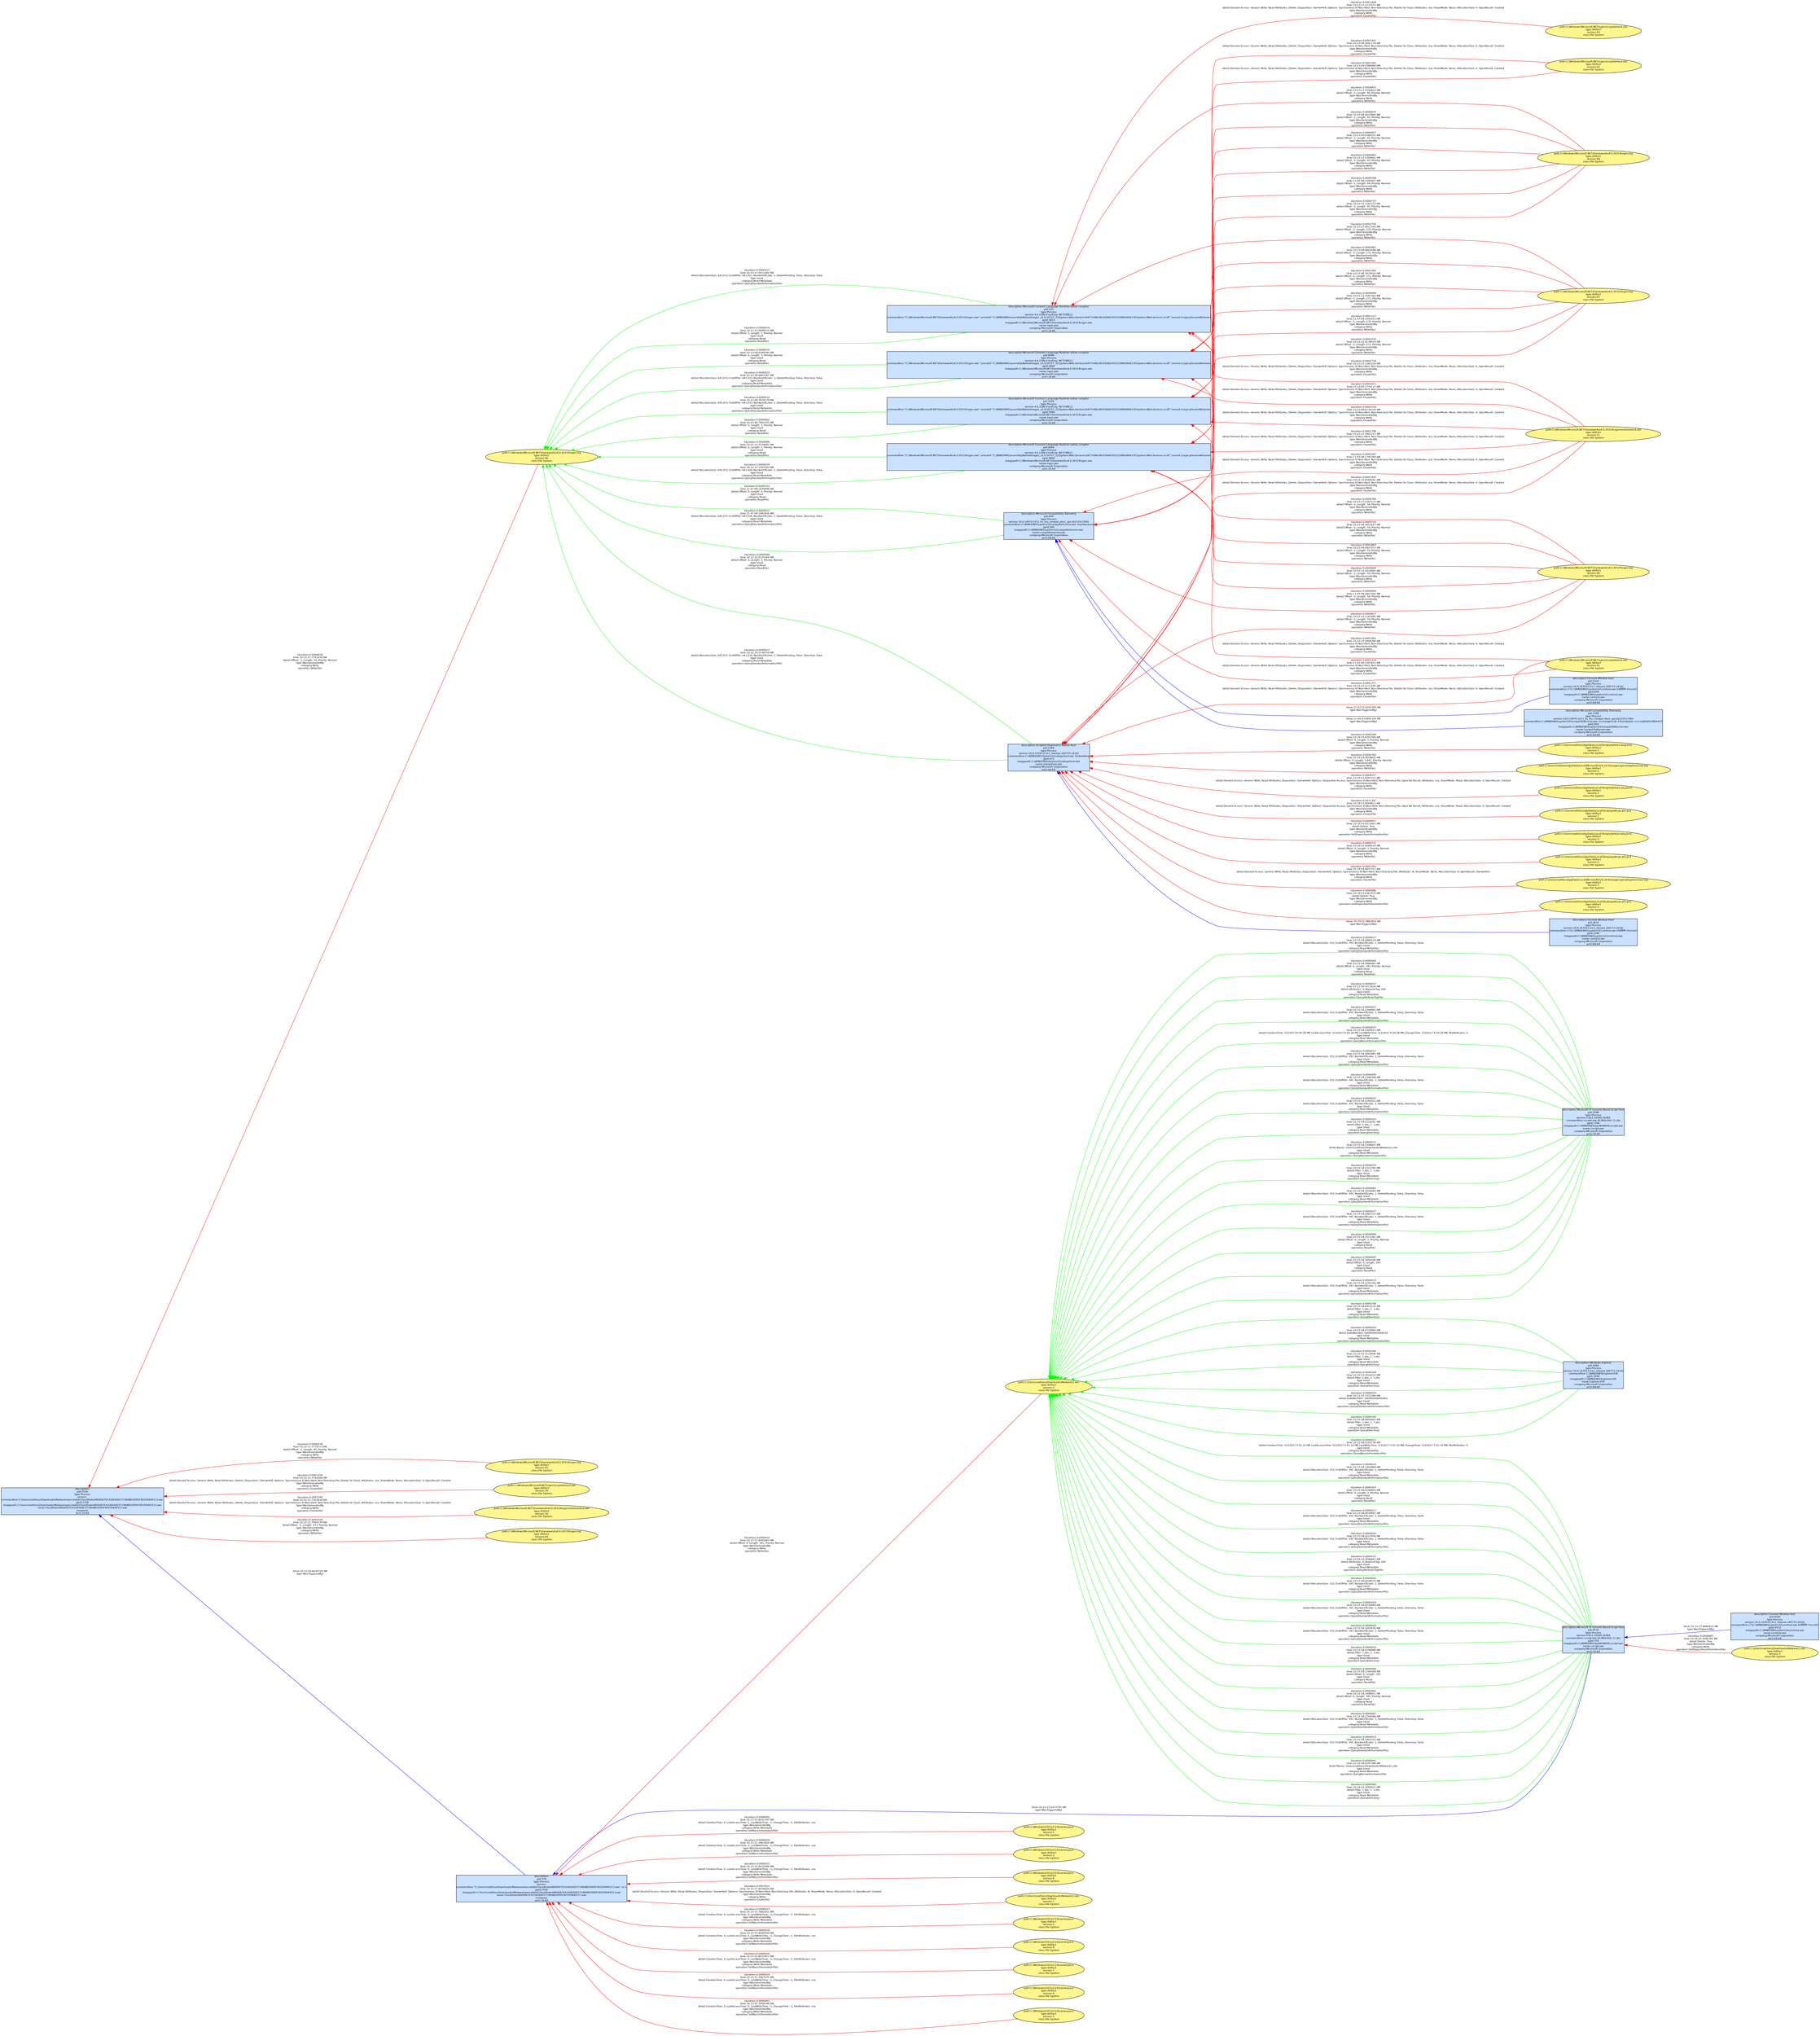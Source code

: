 digraph spade2dot {
graph [rankdir = "RL"];
node [fontname="Helvetica" fontsize="8" style="filled" margin="0.0,0.0"];
edge [fontname="Helvetica" fontsize="8"];
"1" [label="path:C:\\Windows\\CSC\\v2.0.6\\namespace\ntype:Artifact\nversion:5\nclass:File System" shape="ellipse" fillcolor="khaki1"];
"2" [label="path:C:\\Users\\mathieu\\Downloads\\Malware\\1.vbs\ntype:Artifact\nversion:1\nclass:File System" shape="ellipse" fillcolor="khaki1"];
"3" [label="description:Microsoft Common Language Runtime native compiler\npid:524\ntype:Process\nversion:4.6.1586.0 built by: NETFXREL2\ncommandline:''C:\\Windows\\Microsoft.NET\\Framework\\v4.0.30319\\ngen.exe'' uninstall ''C:\\WINDOWS\\assembly\\NativeImages_v2.0.50727_32\\System.Web.Services\\0477e98c08c4566b592252980d94d335\\System.Web.Services.ni.dll'' /noroot /LegacyServiceBehavior\nppid:1872\nimagepath:C:\\Windows\\Microsoft.NET\\Framework\\v4.0.30319\\ngen.exe\nname:ngen.exe\ncompany:Microsoft Corporation\narch:32-bit" shape="box" fillcolor="lightsteelblue1"];
"4" [label="path:C:\\Users\\mathieu\\AppData\\Local\\Microsoft\\CLR_v4.0\\UsageLogs\\sdiagnhost.exe.log\ntype:Artifact\nversion:1\nclass:File System" shape="ellipse" fillcolor="khaki1"];
"5" [label="path:C:\\Windows\\CSC\\v2.0.6\\namespace\ntype:Artifact\nversion:3\nclass:File System" shape="ellipse" fillcolor="khaki1"];
"6" [label="path:C:\\Windows\\Microsoft.NET\\ngennicupdatelock.dat\ntype:Artifact\nversion:42\nclass:File System" shape="ellipse" fillcolor="khaki1"];
"7" [label="path:C:\\Windows\\Microsoft.NET\\ngennicupdatelock.dat\ntype:Artifact\nversion:41\nclass:File System" shape="ellipse" fillcolor="khaki1"];
"8" [label="description:Scripted Diagnostics Native Host\npid:2284\ntype:Process\nversion:10.0.14393.0 (rs1_release.160715-1616)\ncommandline:C:\\WINDOWS\\System32\\sdiagnhost.exe -Embedding\nppid:672\nimagepath:C:\\WINDOWS\\System32\\sdiagnhost.exe\nname:sdiagnhost.exe\ncompany:Microsoft Corporation\narch:64-bit" shape="box" fillcolor="lightsteelblue1"];
"9" [label="path:C:\\Windows\\Microsoft.NET\\Framework\\v4.0.30319\\ngen.log\ntype:Artifact\nversion:65\nclass:File System" shape="ellipse" fillcolor="khaki1"];
"10" [label="path:C:\\Users\\mathieu\\AppData\\Local\\Temp\\elpfxbzz.xzq.psm1\ntype:Artifact\nversion:2\nclass:File System" shape="ellipse" fillcolor="khaki1"];
"11" [label="path:C:\\Users\\mathieu\\AppData\\Local\\Microsoft\\CLR_v4.0\\UsageLogs\\sdiagnhost.exe.log\ntype:Artifact\nversion:2\nclass:File System" shape="ellipse" fillcolor="khaki1"];
"12" [label="description:\npid:376\ntype:Process\nversion:\ncommandline:''C:\\Users\\mathieu\\Downloads\\Malware\\executable\\CloudDuke4800D67EA326E6D037198ABD3D95F4ED59449313.exe'' -m 1\nppid:2556\nimagepath:C:\\Users\\mathieu\\Downloads\\Malware\\executable\\CloudDuke4800D67EA326E6D037198ABD3D95F4ED59449313.exe\nname:CloudDuke4800D67EA326E6D037198ABD3D95F4ED59449313.exe\ncompany:\narch:32-bit" shape="box" fillcolor="lightsteelblue1"];
"13" [label="path:C:\\Windows\\CSC\\v2.0.6\\namespace\ntype:Artifact\nversion:8\nclass:File System" shape="ellipse" fillcolor="khaki1"];
"14" [label="path:C:\\Windows\\CSC\\v2.0.6\\namespace\ntype:Artifact\nversion:7\nclass:File System" shape="ellipse" fillcolor="khaki1"];
"15" [label="description:Microsoft Compatibility Telemetry\npid:1780\ntype:Process\nversion:10.0.14979.1011 (rs_fun_compat_dev1_apr.161229-1546)\ncommandline:C:\\WINDOWS\\system32\\CompatTelRunner.exe -m:invagent.dll -f:RunUpdate -cv:cniy60dA10i8rA+f.5\nppid:604\nimagepath:C:\\WINDOWS\\system32\\CompatTelRunner.exe\nname:CompatTelRunner.exe\ncompany:Microsoft Corporation\narch:64-bit" shape="box" fillcolor="lightsteelblue1"];
"16" [label="path:C:\\Windows\\CSC\\v2.0.6\\namespace\ntype:Artifact\nversion:4\nclass:File System" shape="ellipse" fillcolor="khaki1"];
"17" [label="path:C:\\Windows\\CSC\\v2.0.6\\namespace\ntype:Artifact\nversion:1\nclass:File System" shape="ellipse" fillcolor="khaki1"];
"18" [label="description:Microsoft Common Language Runtime native compiler\npid:3104\ntype:Process\nversion:4.6.1586.0 built by: NETFXREL2\ncommandline:''C:\\Windows\\Microsoft.NET\\Framework\\v4.0.30319\\ngen.exe'' uninstall ''C:\\WINDOWS\\assembly\\NativeImages_v2.0.50727_32\\System.Web.Services\\0477e98c08c4566b592252980d94d335\\System.Web.Services.ni.dll'' /noroot /LegacyServiceBehavior\nppid:5984\nimagepath:C:\\Windows\\Microsoft.NET\\Framework\\v4.0.30319\\ngen.exe\nname:ngen.exe\ncompany:Microsoft Corporation\narch:32-bit" shape="box" fillcolor="lightsteelblue1"];
"19" [label="path:C:\\Users\\mathieu\\AppData\\Local\\Temp\\elpfxbzz.xzq.psm1\ntype:Artifact\nversion:1\nclass:File System" shape="ellipse" fillcolor="khaki1"];
"20" [label="path:C:\\Windows\\Microsoft.NET\\Framework\\v4.0.30319\\ngen.log\ntype:Artifact\nversion:67\nclass:File System" shape="ellipse" fillcolor="khaki1"];
"21" [label="description:Microsoft ® Console Based Script Host\npid:3588\ntype:Process\nversion:5.812.10240.16384\ncommandline:cscript.exe /B /NOLOGO .\\1.vbs\nppid:1788\nimagepath:C:\\WINDOWS\\SysWOW64\\cscript.exe\nname:cscript.exe\ncompany:Microsoft Corporation\narch:32-bit" shape="box" fillcolor="lightsteelblue1"];
"22" [label="path:C:\\Users\\mathieu\\AppData\\Local\\Temp\\epxklcye.y01.ps1\ntype:Artifact\nversion:1\nclass:File System" shape="ellipse" fillcolor="khaki1"];
"23" [label="path:C:\\Users\\mathieu\\AppData\\Local\\Temp\\elpfxbzz.xzq.psm1\ntype:Artifact\nversion:3\nclass:File System" shape="ellipse" fillcolor="khaki1"];
"24" [label="path:C:\\Windows\\Microsoft.NET\\ngennicupdatelock.dat\ntype:Artifact\nversion:39\nclass:File System" shape="ellipse" fillcolor="khaki1"];
"25" [label="description:Microsoft Compatibility Telemetry\npid:604\ntype:Process\nversion:10.0.14979.1011 (rs_fun_compat_dev1_apr.161229-1546)\ncommandline:C:\\WINDOWS\\system32\\compattelrunner.exe -maintenance\nppid:280\nimagepath:C:\\WINDOWS\\system32\\compattelrunner.exe\nname:compattelrunner.exe\ncompany:Microsoft Corporation\narch:64-bit" shape="box" fillcolor="lightsteelblue1"];
"26" [label="description:Console Window Host\npid:4540\ntype:Process\nversion:10.0.14393.0 (rs1_release.160715-1616)\ncommandline:\\??\\C:\\WINDOWS\\system32\\conhost.exe 0xffffffff -ForceV1\nppid:4532\nimagepath:C:\\WINDOWS\\system32\\conhost.exe\nname:conhost.exe\ncompany:Microsoft Corporation\narch:64-bit" shape="box" fillcolor="lightsteelblue1"];
"27" [label="path:C:\\Windows\\Microsoft.NET\\Framework\\v4.0.30319\\ngenrootstorelock.dat\ntype:Artifact\nversion:20\nclass:File System" shape="ellipse" fillcolor="khaki1"];
"28" [label="path:C:\\Windows\\Microsoft.NET\\Framework\\v4.0.30319\\ngenrootstorelock.dat\ntype:Artifact\nversion:21\nclass:File System" shape="ellipse" fillcolor="khaki1"];
"29" [label="description:Microsoft ® Console Based Script Host\npid:4532\ntype:Process\nversion:5.812.10240.16384\ncommandline:cscript.exe /B /NOLOGO .\\1.vbs\nppid:376\nimagepath:C:\\WINDOWS\\SysWOW64\\cscript.exe\nname:cscript.exe\ncompany:Microsoft Corporation\narch:32-bit" shape="box" fillcolor="lightsteelblue1"];
"30" [label="path:C:\\Windows\\Microsoft.NET\\Framework\\v4.0.30319\\ngen.log\ntype:Artifact\nversion:69\nclass:File System" shape="ellipse" fillcolor="khaki1"];
"31" [label="description:\npid:2556\ntype:Process\nversion:\ncommandline:C:\\Users\\mathieu\\Downloads\\Malware\\executable\\CloudDuke4800D67EA326E6D037198ABD3D95F4ED59449313.exe \nppid:3708\nimagepath:C:\\Users\\mathieu\\Downloads\\Malware\\executable\\CloudDuke4800D67EA326E6D037198ABD3D95F4ED59449313.exe\nname:CloudDuke4800D67EA326E6D037198ABD3D95F4ED59449313.exe\ncompany:\narch:32-bit" shape="box" fillcolor="lightsteelblue1"];
"32" [label="path:C:\\Windows\\CSC\\v2.0.6\\namespace\ntype:Artifact\nversion:2\nclass:File System" shape="ellipse" fillcolor="khaki1"];
"33" [label="path:C:\\Users\\mathieu\\Downloads\\Malware\\1.vbs\ntype:Artifact\nversion:2\nclass:File System" shape="ellipse" fillcolor="khaki1"];
"34" [label="path:C:\\Windows\\Microsoft.NET\\Framework\\v4.0.30319\\ngen.log\ntype:Artifact\nversion:68\nclass:File System" shape="ellipse" fillcolor="khaki1"];
"35" [label="path:C:\\Users\\mathieu\\AppData\\Local\\Temp\\epxklcye.y01.ps1\ntype:Artifact\nversion:2\nclass:File System" shape="ellipse" fillcolor="khaki1"];
"36" [label="path:C:\\Users\\mathieu\\AppData\\Local\\Temp\\epxklcye.y01.ps1\ntype:Artifact\nversion:3\nclass:File System" shape="ellipse" fillcolor="khaki1"];
"37" [label="description:Windows Explorer\npid:3064\ntype:Process\nversion:10.0.14393.0 (rs1_release.160715-1616)\ncommandline:C:\\WINDOWS\\Explorer.EXE\nppid:3040\nimagepath:C:\\WINDOWS\\Explorer.EXE\nname:Explorer.EXE\ncompany:Microsoft Corporation\narch:64-bit" shape="box" fillcolor="lightsteelblue1"];
"38" [label="path:C:\\Windows\\Microsoft.NET\\Framework\\v4.0.30319\\ngen.log\ntype:Artifact\nversion:64\nclass:File System" shape="ellipse" fillcolor="khaki1"];
"39" [label="description:Microsoft Common Language Runtime native compiler\npid:4996\ntype:Process\nversion:4.6.1586.0 built by: NETFXREL2\ncommandline:''C:\\Windows\\Microsoft.NET\\Framework\\v4.0.30319\\ngen.exe'' uninstall ''C:\\WINDOWS\\assembly\\NativeImages_v2.0.50727_32\\System.Web.Services\\0477e98c08c4566b592252980d94d335\\System.Web.Services.ni.dll'' /noroot /LegacyServiceBehavior\nppid:4060\nimagepath:C:\\Windows\\Microsoft.NET\\Framework\\v4.0.30319\\ngen.exe\nname:ngen.exe\ncompany:Microsoft Corporation\narch:32-bit" shape="box" fillcolor="lightsteelblue1"];
"40" [label="description:Microsoft Common Language Runtime native compiler\npid:4084\ntype:Process\nversion:4.6.1586.0 built by: NETFXREL2\ncommandline:''C:\\Windows\\Microsoft.NET\\Framework\\v4.0.30319\\ngen.exe'' uninstall ''C:\\WINDOWS\\assembly\\NativeImages_v2.0.50727_32\\System.Web.Services\\0477e98c08c4566b592252980d94d335\\System.Web.Services.ni.dll'' /noroot /LegacyServiceBehavior\nppid:4660\nimagepath:C:\\Windows\\Microsoft.NET\\Framework\\v4.0.30319\\ngen.exe\nname:ngen.exe\ncompany:Microsoft Corporation\narch:32-bit" shape="box" fillcolor="lightsteelblue1"];
"41" [label="path:C:\\Users\\mathieu\\Downloads\\Malware\\1.vbs\ntype:Artifact\nversion:3\nclass:File System" shape="ellipse" fillcolor="khaki1"];
"42" [label="path:C:\\Windows\\CSC\\v2.0.6\\namespace\ntype:Artifact\nversion:6\nclass:File System" shape="ellipse" fillcolor="khaki1"];
"43" [label="description:Console Window Host\npid:3632\ntype:Process\nversion:10.0.14393.0 (rs1_release.160715-1616)\ncommandline:\\??\\C:\\WINDOWS\\system32\\conhost.exe 0xffffffff -ForceV1\nppid:2284\nimagepath:C:\\WINDOWS\\system32\\conhost.exe\nname:conhost.exe\ncompany:Microsoft Corporation\narch:64-bit" shape="box" fillcolor="lightsteelblue1"];
"44" [label="path:C:\\Windows\\Microsoft.NET\\Framework\\v4.0.30319\\ngen.log\ntype:Artifact\nversion:66\nclass:File System" shape="ellipse" fillcolor="khaki1"];
"45" [label="description:Console Window Host\npid:4332\ntype:Process\nversion:10.0.14393.0 (rs1_release.160715-1616)\ncommandline:\\??\\C:\\WINDOWS\\system32\\conhost.exe 0xffffffff -ForceV1\nppid:604\nimagepath:C:\\WINDOWS\\system32\\conhost.exe\nname:conhost.exe\ncompany:Microsoft Corporation\narch:64-bit" shape="box" fillcolor="lightsteelblue1"];
"46" [label="path:C:\\Windows\\Microsoft.NET\\ngennicupdatelock.dat\ntype:Artifact\nversion:43\nclass:File System" shape="ellipse" fillcolor="khaki1"];
"37" -> "33" [label="(duration:0.0000246\ntime:10:15:53.7119500 AM\ndetail:Filter: 1.vbs, 1: 1.vbs\ntype:Used\ncategory:Read Metadata\noperation:QueryDirectory)" color="green" style="solid"];
"28" -> "18" [label="(duration:0.0002336\ntime:10:23:48.8176318 AM\ndetail:Desired Access: Generic Write, Read Attributes, Delete, Disposition: OverwriteIf, Options: Synchronous IO Non-Alert, Non-Directory File, Delete On Close, Attributes: n/a, ShareMode: None, AllocationSize: 0, OpenResult: Created\ntype:WasGeneratedBy\ncategory:Write\noperation:CreateFile)" color="red" style="solid"];
"21" -> "33" [label="(duration:0.0000017\ntime:10:15:54.2884219 AM\ndetail:AllocationSize: 352, EndOfFile: 345, NumberOfLinks: 1, DeletePending: False, Directory: False\ntype:Used\ncategory:Read Metadata\noperation:QueryStandardInformationFile)" color="green" style="solid"];
"1" -> "12" [label="(duration:0.0000045\ntime:10:15:55.8032787 AM\ndetail:CreationTime: 0, LastAccessTime: 0, LastWriteTime: -1, ChangeTime: -1, FileAttributes: n/a\ntype:WasGeneratedBy\ncategory:Write Metadata\noperation:SetBasicInformationFile)" color="red" style="solid"];
"37" -> "33" [label="(duration:0.0000164\ntime:10:15:53.7016214 AM\ndetail:Filter: 1.vbs, 1: 1.vbs\ntype:Used\ncategory:Read Metadata\noperation:QueryDirectory)" color="green" style="solid"];
"29" -> "33" [label="(duration:0.0000042\ntime:10:15:58.0226575 AM\ndetail:AllocationSize: 352, EndOfFile: 345, NumberOfLinks: 1, DeletePending: False, Directory: False\ntype:Used\ncategory:Read Metadata\noperation:QueryStandardInformationFile)" color="green" style="solid"];
"21" -> "33" [label="(duration:0.0000066\ntime:10:15:54.2886083 AM\ndetail:Offset: 0, Length: 345, Priority: Normal\ntype:Used\ncategory:Read\noperation:ReadFile)" color="green" style="solid"];
"21" -> "33" [label="(duration:0.0000037\ntime:10:15:59.3217630 AM\ndetail:Attributes: A, ReparseTag: 0x0\ntype:Used\ncategory:Read Metadata\noperation:QueryAttributeTagFile)" color="green" style="solid"];
"4" -> "8" [label="(duration:0.0001063\ntime:10:19:54.5857317 AM\ndetail:Desired Access: Generic Write, Read Attributes, Disposition: OverwriteIf, Options: Synchronous IO Non-Alert, Non-Directory File, Attributes: N, ShareMode: None, AllocationSize: 0, OpenResult: Overwritten\ntype:WasGeneratedBy\ncategory:Write\noperation:CreateFile)" color="red" style="solid"];
"34" -> "3" [label="(duration:0.0000825\ntime:10:23:27.2320610 AM\ndetail:Offset: -1, Length: 94, Priority: Normal\ntype:WasGeneratedBy\ncategory:Write\noperation:WriteFile)" color="red" style="solid"];
"21" -> "33" [label="(duration:0.0000021\ntime:10:15:54.2344882 AM\ndetail:AllocationSize: 352, EndOfFile: 345, NumberOfLinks: 1, DeletePending: False, Directory: False\ntype:Used\ncategory:Read Metadata\noperation:QueryStandardInformationFile)" color="green" style="solid"];
"16" -> "12" [label="(duration:0.0000029\ntime:10:15:51.3967075 AM\ndetail:CreationTime: 0, LastAccessTime: 0, LastWriteTime: -1, ChangeTime: -1, FileAttributes: n/a\ntype:WasGeneratedBy\ncategory:Write Metadata\noperation:SetBasicInformationFile)" color="red" style="solid"];
"34" -> "8" [label="(duration:0.0000735\ntime:10:22:22.1162252 AM\ndetail:Offset: -1, Length: 95, Priority: Normal\ntype:WasGeneratedBy\ncategory:Write\noperation:WriteFile)" color="red" style="solid"];
"27" -> "31" [label="(duration:0.0001540\ntime:10:22:21.7303834 AM\ndetail:Desired Access: Generic Write, Read Attributes, Delete, Disposition: OverwriteIf, Options: Synchronous IO Non-Alert, Non-Directory File, Delete On Close, Attributes: n/a, ShareMode: None, AllocationSize: 0, OpenResult: Created\ntype:WasGeneratedBy\ncategory:Write\noperation:CreateFile)" color="red" style="solid"];
"8" -> "44" [label="(duration:0.0000090\ntime:10:22:22.0135364 AM\ndetail:Offset: 0, Length: 3, Priority: Normal\ntype:Used\ncategory:Read\noperation:ReadFile)" color="green" style="solid"];
"24" -> "31" [label="(duration:0.0001256\ntime:10:22:21.7783264 AM\ndetail:Desired Access: Generic Write, Read Attributes, Delete, Disposition: OverwriteIf, Options: Synchronous IO Non-Alert, Non-Directory File, Delete On Close, Attributes: n/a, ShareMode: None, AllocationSize: 0, OpenResult: Created\ntype:WasGeneratedBy\ncategory:Write\noperation:CreateFile)" color="red" style="solid"];
"29" -> "33" [label="(duration:0.0000029\ntime:10:15:58.0030469 AM\ndetail:AllocationSize: 352, EndOfFile: 345, NumberOfLinks: 1, DeletePending: False, Directory: False\ntype:Used\ncategory:Read Metadata\noperation:QueryStandardInformationFile)" color="green" style="solid"];
"6" -> "39" [label="(duration:0.0001441\ntime:10:23:09.2641178 AM\ndetail:Desired Access: Generic Write, Read Attributes, Delete, Disposition: OverwriteIf, Options: Synchronous IO Non-Alert, Non-Directory File, Delete On Close, Attributes: n/a, ShareMode: None, AllocationSize: 0, OpenResult: Created\ntype:WasGeneratedBy\ncategory:Write\noperation:CreateFile)" color="red" style="solid"];
"13" -> "12" [label="(duration:0.0000028\ntime:10:15:55.8040444 AM\ndetail:CreationTime: 0, LastAccessTime: 0, LastWriteTime: -1, ChangeTime: -1, FileAttributes: n/a\ntype:WasGeneratedBy\ncategory:Write Metadata\noperation:SetBasicInformationFile)" color="red" style="solid"];
"30" -> "8" [label="(duration:0.0000657\ntime:10:22:22.1181482 AM\ndetail:Offset: -1, Length: 59, Priority: Normal\ntype:WasGeneratedBy\ncategory:Write\noperation:WriteFile)" color="red" style="solid"];
"26" -> "29" [label="(time:10:15:57.8484915 AM\ntype:WasTriggeredBy)" color="blue" style="solid"];
"19" -> "8" [label="(duration:0.0004257\ntime:10:19:53.4287151 AM\ndetail:Desired Access: Generic Write, Read Attributes, Disposition: OverwriteIf, Options: Sequential Access, Synchronous IO Non-Alert, Non-Directory File, Open No Recall, Attributes: n/a, ShareMode: Read, AllocationSize: 0, OpenResult: Created\ntype:WasGeneratedBy\ncategory:Write\noperation:CreateFile)" color="red" style="solid"];
"9" -> "31" [label="(duration:0.0000238\ntime:10:22:21.7779713 AM\ndetail:Offset: -1, Length: 95, Priority: Normal\ntype:WasGeneratedBy\ncategory:Write\noperation:WriteFile)" color="red" style="solid"];
"30" -> "39" [label="(duration:0.0000726\ntime:10:23:09.2651623 AM\ndetail:Offset: -1, Length: 59, Priority: Normal\ntype:WasGeneratedBy\ncategory:Write\noperation:WriteFile)" color="red" style="solid"];
"44" -> "31" [label="(duration:0.0000628\ntime:10:22:21.7791639 AM\ndetail:Offset: -1, Length: 59, Priority: Normal\ntype:WasGeneratedBy\ncategory:Write\noperation:WriteFile)" color="red" style="solid"];
"40" -> "44" [label="(duration:0.0000029\ntime:10:22:12.3587443 AM\ndetail:AllocationSize: 643,072, EndOfFile: 641,024, NumberOfLinks: 1, DeletePending: False, Directory: False\ntype:Used\ncategory:Read Metadata\noperation:QueryStandardInformationFile)" color="green" style="solid"];
"36" -> "8" [label="(duration:0.0000086\ntime:10:19:53.4367479 AM\ndetail:Delete: True\ntype:WasGeneratedBy\ncategory:Write\noperation:SetDispositionInformationFile)" color="red" style="solid"];
"10" -> "8" [label="(duration:0.0000546\ntime:10:19:53.4291766 AM\ndetail:Offset: 0, Length: 1, Priority: Normal\ntype:WasGeneratedBy\ncategory:Write\noperation:WriteFile)" color="red" style="solid"];
"29" -> "33" [label="(duration:0.0000020\ntime:10:15:58.1493630 AM\ndetail:AllocationSize: 352, EndOfFile: 345, NumberOfLinks: 1, DeletePending: False, Directory: False\ntype:Used\ncategory:Read Metadata\noperation:QueryStandardInformationFile)" color="green" style="solid"];
"7" -> "25" [label="(duration:0.0001310\ntime:11:47:09.2397812 AM\ndetail:Desired Access: Generic Write, Read Attributes, Delete, Disposition: OverwriteIf, Options: Synchronous IO Non-Alert, Non-Directory File, Delete On Close, Attributes: n/a, ShareMode: None, AllocationSize: 0, OpenResult: Created\ntype:WasGeneratedBy\ncategory:Write\noperation:CreateFile)" color="red" style="solid"];
"28" -> "3" [label="(duration:0.0002738\ntime:10:23:27.1381210 AM\ndetail:Desired Access: Generic Write, Read Attributes, Delete, Disposition: OverwriteIf, Options: Synchronous IO Non-Alert, Non-Directory File, Delete On Close, Attributes: n/a, ShareMode: None, AllocationSize: 0, OpenResult: Created\ntype:WasGeneratedBy\ncategory:Write\noperation:CreateFile)" color="red" style="solid"];
"20" -> "3" [label="(duration:0.0002750\ntime:10:23:27.0411192 AM\ndetail:Offset: -1, Length: 270, Priority: Normal\ntype:WasGeneratedBy\ncategory:Write\noperation:WriteFile)" color="red" style="solid"];
"3" -> "44" [label="(duration:0.0000037\ntime:10:23:27.0411060 AM\ndetail:AllocationSize: 643,072, EndOfFile: 641,021, NumberOfLinks: 1, DeletePending: False, Directory: False\ntype:Used\ncategory:Read Metadata\noperation:QueryStandardInformationFile)" color="green" style="solid"];
"20" -> "39" [label="(duration:0.0000961\ntime:10:23:09.0601694 AM\ndetail:Offset: -1, Length: 271, Priority: Normal\ntype:WasGeneratedBy\ncategory:Write\noperation:WriteFile)" color="red" style="solid"];
"30" -> "3" [label="(duration:0.0000784\ntime:10:23:27.2347177 AM\ndetail:Offset: -1, Length: 58, Priority: Normal\ntype:WasGeneratedBy\ncategory:Write\noperation:WriteFile)" color="red" style="solid"];
"20" -> "8" [label="(duration:0.0001055\ntime:10:22:22.0138919 AM\ndetail:Offset: -1, Length: 271, Priority: Normal\ntype:WasGeneratedBy\ncategory:Write\noperation:WriteFile)" color="red" style="solid"];
"29" -> "33" [label="(duration:0.0000070\ntime:10:15:58.0196088 AM\ndetail:Filter: 1.vbs, 1: 1.vbs\ntype:Used\ncategory:Read Metadata\noperation:QueryDirectory)" color="green" style="solid"];
"37" -> "33" [label="(duration:0.0000029\ntime:10:15:53.7352346 AM\ndetail:IndexNumber: 0xb00000000e902\ntype:Used\ncategory:Read Metadata\noperation:QueryFileInternalInformationFile)" color="green" style="solid"];
"38" -> "31" [label="(duration:0.0001026\ntime:10:22:21.7085279 AM\ndetail:Offset: -1, Length: 253, Priority: Normal\ntype:WasGeneratedBy\ncategory:Write\noperation:WriteFile)" color="red" style="solid"];
"30" -> "18" [label="(duration:0.0003883\ntime:10:23:49.0407557 AM\ndetail:Offset: -1, Length: 59, Priority: Normal\ntype:WasGeneratedBy\ncategory:Write\noperation:WriteFile)" color="red" style="solid"];
"29" -> "33" [label="(duration:0.0000090\ntime:10:15:58.1764308 AM\ndetail:Offset: 0, Length: 345\ntype:Used\ncategory:Read\noperation:ReadFile)" color="green" style="solid"];
"21" -> "33" [label="(duration:0.0000025\ntime:10:15:54.2309411 AM\ndetail:CreationTime: 5/3/2017 4:20:28 PM, LastAccessTime: 5/3/2017 4:20:28 PM, LastWriteTime: 5/3/2017 4:20:28 PM, ChangeTime: 5/3/2017 4:20:28 PM, FileAttributes: A\ntype:Used\ncategory:Read Metadata\noperation:QueryBasicInformationFile)" color="green" style="solid"];
"43" -> "8" [label="(time:10:19:52.3865855 AM\ntype:WasTriggeredBy)" color="blue" style="solid"];
"46" -> "3" [label="(duration:0.0001408\ntime:10:23:27.2333555 AM\ndetail:Desired Access: Generic Write, Read Attributes, Delete, Disposition: OverwriteIf, Options: Synchronous IO Non-Alert, Non-Directory File, Delete On Close, Attributes: n/a, ShareMode: None, AllocationSize: 0, OpenResult: Created\ntype:WasGeneratedBy\ncategory:Write\noperation:CreateFile)" color="red" style="solid"];
"29" -> "33" [label="(duration:0.0000091\ntime:10:15:58.1498051 AM\ndetail:Offset: 0, Length: 345, Priority: Normal\ntype:Used\ncategory:Read\noperation:ReadFile)" color="green" style="solid"];
"6" -> "18" [label="(duration:0.0001281\ntime:10:23:49.0386968 AM\ndetail:Desired Access: Generic Write, Read Attributes, Delete, Disposition: OverwriteIf, Options: Synchronous IO Non-Alert, Non-Directory File, Delete On Close, Attributes: n/a, ShareMode: None, AllocationSize: 0, OpenResult: Created\ntype:WasGeneratedBy\ncategory:Write\noperation:CreateFile)" color="red" style="solid"];
"23" -> "8" [label="(duration:0.0000057\ntime:10:19:53.4371601 AM\ndetail:Delete: True\ntype:WasGeneratedBy\ncategory:Write\noperation:SetDispositionInformationFile)" color="red" style="solid"];
"8" -> "44" [label="(duration:0.0000037\ntime:10:22:22.0138759 AM\ndetail:AllocationSize: 643,072, EndOfFile: 641,034, NumberOfLinks: 1, DeletePending: False, Directory: False\ntype:Used\ncategory:Read Metadata\noperation:QueryStandardInformationFile)" color="green" style="solid"];
"29" -> "33" [label="(duration:0.0000087\ntime:10:15:58.1764086 AM\ndetail:AllocationSize: 352, EndOfFile: 345, NumberOfLinks: 1, DeletePending: False, Directory: False\ntype:Used\ncategory:Read Metadata\noperation:QueryStandardInformationFile)" color="green" style="solid"];
"34" -> "39" [label="(duration:0.0000870\ntime:10:23:09.2635960 AM\ndetail:Offset: -1, Length: 95, Priority: Normal\ntype:WasGeneratedBy\ncategory:Write\noperation:WriteFile)" color="red" style="solid"];
"30" -> "40" [label="(duration:0.0000800\ntime:10:22:12.5414945 AM\ndetail:Offset: -1, Length: 59, Priority: Normal\ntype:WasGeneratedBy\ncategory:Write\noperation:WriteFile)" color="red" style="solid"];
"29" -> "33" [label="(duration:0.0000033\ntime:10:15:58.1493375 AM\ndetail:AllocationSize: 352, EndOfFile: 345, NumberOfLinks: 1, DeletePending: False, Directory: False\ntype:Used\ncategory:Read Metadata\noperation:QueryStandardInformationFile)" color="green" style="solid"];
"12" -> "31" [label="(time:10:15:50.6630728 AM\ntype:WasTriggeredBy)" color="blue" style="solid"];
"28" -> "40" [label="(duration:0.0001798\ntime:10:22:12.3901217 AM\ndetail:Desired Access: Generic Write, Read Attributes, Delete, Disposition: OverwriteIf, Options: Synchronous IO Non-Alert, Non-Directory File, Delete On Close, Attributes: n/a, ShareMode: None, AllocationSize: 0, OpenResult: Created\ntype:WasGeneratedBy\ncategory:Write\noperation:CreateFile)" color="red" style="solid"];
"21" -> "33" [label="(duration:0.0000017\ntime:10:15:54.2883985 AM\ndetail:AllocationSize: 352, EndOfFile: 345, NumberOfLinks: 1, DeletePending: False, Directory: False\ntype:Used\ncategory:Read Metadata\noperation:QueryStandardInformationFile)" color="green" style="solid"];
"21" -> "33" [label="(duration:0.0000049\ntime:10:15:54.2344398 AM\ndetail:AllocationSize: 352, EndOfFile: 345, NumberOfLinks: 1, DeletePending: False, Directory: False\ntype:Used\ncategory:Read Metadata\noperation:QueryStandardInformationFile)" color="green" style="solid"];
"3" -> "44" [label="(duration:0.0000074\ntime:10:23:27.0408572 AM\ndetail:Offset: 0, Length: 3, Priority: Normal\ntype:Used\ncategory:Read\noperation:ReadFile)" color="green" style="solid"];
"7" -> "8" [label="(duration:0.0001371\ntime:10:22:22.1171185 AM\ndetail:Desired Access: Generic Write, Read Attributes, Delete, Disposition: OverwriteIf, Options: Synchronous IO Non-Alert, Non-Directory File, Delete On Close, Attributes: n/a, ShareMode: None, AllocationSize: 0, OpenResult: Created\ntype:WasGeneratedBy\ncategory:Write\noperation:CreateFile)" color="red" style="solid"];
"20" -> "40" [label="(duration:0.0000694\ntime:10:22:12.3587562 AM\ndetail:Offset: -1, Length: 271, Priority: Normal\ntype:WasGeneratedBy\ncategory:Write\noperation:WriteFile)" color="red" style="solid"];
"28" -> "25" [label="(duration:0.0002287\ntime:11:47:09.1795349 AM\ndetail:Desired Access: Generic Write, Read Attributes, Delete, Disposition: OverwriteIf, Options: Synchronous IO Non-Alert, Non-Directory File, Delete On Close, Attributes: n/a, ShareMode: None, AllocationSize: 0, OpenResult: Created\ntype:WasGeneratedBy\ncategory:Write\noperation:CreateFile)" color="red" style="solid"];
"35" -> "8" [label="(duration:0.0000731\ntime:10:19:53.4284519 AM\ndetail:Offset: 0, Length: 1, Priority: Normal\ntype:WasGeneratedBy\ncategory:Write\noperation:WriteFile)" color="red" style="solid"];
"41" -> "29" [label="(duration:0.0000087\ntime:10:16:03.2096782 AM\ndetail:Delete: True\ntype:WasGeneratedBy\ncategory:Write\noperation:SetDispositionInformationFile)" color="red" style="solid"];
"28" -> "8" [label="(duration:0.0001495\ntime:10:22:22.0589241 AM\ndetail:Desired Access: Generic Write, Read Attributes, Delete, Disposition: OverwriteIf, Options: Synchronous IO Non-Alert, Non-Directory File, Delete On Close, Attributes: n/a, ShareMode: None, AllocationSize: 0, OpenResult: Created\ntype:WasGeneratedBy\ncategory:Write\noperation:CreateFile)" color="red" style="solid"];
"21" -> "33" [label="(duration:0.0000025\ntime:10:15:54.2195812 AM\ndetail:AllocationSize: 352, EndOfFile: 345, NumberOfLinks: 1, DeletePending: False, Directory: False\ntype:Used\ncategory:Read Metadata\noperation:QueryStandardInformationFile)" color="green" style="solid"];
"21" -> "33" [label="(duration:0.0000103\ntime:10:15:59.3216291 AM\ndetail:Filter: 1.vbs, 1: 1.vbs\ntype:Used\ncategory:Read Metadata\noperation:QueryDirectory)" color="green" style="solid"];
"21" -> "33" [label="(duration:0.0000037\ntime:10:15:54.2308007 AM\ndetail:Name: \\Users\\mathieu\\Downloads\\Malware\\1.vbs\ntype:Used\ncategory:Read Metadata\noperation:QueryNameInformationFile)" color="green" style="solid"];
"29" -> "12" [label="(time:10:15:57.8323755 AM\ntype:WasTriggeredBy)" color="blue" style="solid"];
"45" -> "25" [label="(time:11:43:51.6193391 AM\ntype:WasTriggeredBy)" color="blue" style="solid"];
"40" -> "44" [label="(duration:0.0000086\ntime:10:22:12.3578091 AM\ndetail:Offset: 0, Length: 3, Priority: Normal\ntype:Used\ncategory:Read\noperation:ReadFile)" color="green" style="solid"];
"39" -> "44" [label="(duration:0.0000025\ntime:10:23:09.0601587 AM\ndetail:AllocationSize: 643,072, EndOfFile: 641,033, NumberOfLinks: 1, DeletePending: False, Directory: False\ntype:Used\ncategory:Read Metadata\noperation:QueryStandardInformationFile)" color="green" style="solid"];
"32" -> "12" [label="(duration:0.0000029\ntime:10:15:51.3961820 AM\ndetail:CreationTime: 0, LastAccessTime: 0, LastWriteTime: -1, ChangeTime: -1, FileAttributes: n/a\ntype:WasGeneratedBy\ncategory:Write Metadata\noperation:SetBasicInformationFile)" color="red" style="solid"];
"21" -> "33" [label="(duration:0.0000070\ntime:10:15:54.2312765 AM\ndetail:Filter: 1.vbs, 1: 1.vbs\ntype:Used\ncategory:Read Metadata\noperation:QueryDirectory)" color="green" style="solid"];
"22" -> "8" [label="(duration:0.0011397\ntime:10:19:53.4264813 AM\ndetail:Desired Access: Generic Write, Read Attributes, Disposition: OverwriteIf, Options: Sequential Access, Synchronous IO Non-Alert, Non-Directory File, Open No Recall, Attributes: n/a, ShareMode: Read, AllocationSize: 0, OpenResult: Created\ntype:WasGeneratedBy\ncategory:Write\noperation:CreateFile)" color="red" style="solid"];
"34" -> "18" [label="(duration:0.0000957\ntime:10:23:49.0380325 AM\ndetail:Offset: -1, Length: 95, Priority: Normal\ntype:WasGeneratedBy\ncategory:Write\noperation:WriteFile)" color="red" style="solid"];
"29" -> "33" [label="(duration:0.0000041\ntime:10:15:58.0191396 AM\ndetail:Name: \\Users\\mathieu\\Downloads\\Malware\\1.vbs\ntype:Used\ncategory:Read Metadata\noperation:QueryNameInformationFile)" color="green" style="solid"];
"37" -> "33" [label="(duration:0.0000140\ntime:10:15:58.0492602 AM\ndetail:Filter: 1.vbs, 1: 1.vbs\ntype:Used\ncategory:Read Metadata\noperation:QueryDirectory)" color="green" style="solid"];
"29" -> "33" [label="(duration:0.0000099\ntime:10:16:03.2095415 AM\ndetail:Filter: 1.vbs, 1: 1.vbs\ntype:Used\ncategory:Read Metadata\noperation:QueryDirectory)" color="green" style="solid"];
"30" -> "25" [label="(duration:0.0000694\ntime:11:47:09.2407382 AM\ndetail:Offset: -1, Length: 58, Priority: Normal\ntype:WasGeneratedBy\ncategory:Write\noperation:WriteFile)" color="red" style="solid"];
"20" -> "25" [label="(duration:0.0001527\ntime:11:47:09.1442553 AM\ndetail:Offset: -1, Length: 270, Priority: Normal\ntype:WasGeneratedBy\ncategory:Write\noperation:WriteFile)" color="red" style="solid"];
"21" -> "33" [label="(duration:0.0000062\ntime:10:15:54.3050064 AM\ndetail:AllocationSize: 352, EndOfFile: 345, NumberOfLinks: 1, DeletePending: False, Directory: False\ntype:Used\ncategory:Read Metadata\noperation:QueryStandardInformationFile)" color="green" style="solid"];
"18" -> "44" [label="(duration:0.0000032\ntime:10:23:48.7874779 AM\ndetail:AllocationSize: 643,072, EndOfFile: 641,033, NumberOfLinks: 1, DeletePending: False, Directory: False\ntype:Used\ncategory:Read Metadata\noperation:QueryStandardInformationFile)" color="green" style="solid"];
"29" -> "33" [label="(duration:0.0000021\ntime:10:15:58.0192738 AM\ndetail:CreationTime: 5/3/2017 5:01:10 PM, LastAccessTime: 5/3/2017 5:01:10 PM, LastWriteTime: 5/3/2017 5:01:10 PM, ChangeTime: 5/3/2017 5:01:10 PM, FileAttributes: A\ntype:Used\ncategory:Read Metadata\noperation:QueryBasicInformationFile)" color="green" style="solid"];
"29" -> "33" [label="(duration:0.0000016\ntime:10:15:58.1493868 AM\ndetail:AllocationSize: 352, EndOfFile: 345, NumberOfLinks: 1, DeletePending: False, Directory: False\ntype:Used\ncategory:Read Metadata\noperation:QueryStandardInformationFile)" color="green" style="solid"];
"21" -> "33" [label="(duration:0.0000037\ntime:10:15:54.2883723 AM\ndetail:AllocationSize: 352, EndOfFile: 345, NumberOfLinks: 1, DeletePending: False, Directory: False\ntype:Used\ncategory:Read Metadata\noperation:QueryStandardInformationFile)" color="green" style="solid"];
"29" -> "33" [label="(duration:0.0000107\ntime:10:15:58.0196683 AM\ndetail:Offset: 0, Length: 2, Priority: Normal\ntype:Used\ncategory:Read\noperation:ReadFile)" color="green" style="solid"];
"29" -> "33" [label="(duration:0.0000017\ntime:10:15:58.0030641 AM\ndetail:AllocationSize: 352, EndOfFile: 345, NumberOfLinks: 1, DeletePending: False, Directory: False\ntype:Used\ncategory:Read Metadata\noperation:QueryStandardInformationFile)" color="green" style="solid"];
"7" -> "40" [label="(duration:0.0001461\ntime:10:22:12.5404394 AM\ndetail:Desired Access: Generic Write, Read Attributes, Delete, Disposition: OverwriteIf, Options: Synchronous IO Non-Alert, Non-Directory File, Delete On Close, Attributes: n/a, ShareMode: None, AllocationSize: 0, OpenResult: Created\ntype:WasGeneratedBy\ncategory:Write\noperation:CreateFile)" color="red" style="solid"];
"37" -> "33" [label="(duration:0.0000148\ntime:10:15:58.0452135 AM\ndetail:Filter: 1.vbs, 1: 1.vbs\ntype:Used\ncategory:Read Metadata\noperation:QueryDirectory)" color="green" style="solid"];
"17" -> "12" [label="(duration:0.0000041\ntime:10:15:51.3958199 AM\ndetail:CreationTime: 0, LastAccessTime: 0, LastWriteTime: -1, ChangeTime: -1, FileAttributes: n/a\ntype:WasGeneratedBy\ncategory:Write Metadata\noperation:SetBasicInformationFile)" color="red" style="solid"];
"14" -> "12" [label="(duration:0.0000029\ntime:10:15:55.8037857 AM\ndetail:CreationTime: 0, LastAccessTime: 0, LastWriteTime: -1, ChangeTime: -1, FileAttributes: n/a\ntype:WasGeneratedBy\ncategory:Write Metadata\noperation:SetBasicInformationFile)" color="red" style="solid"];
"21" -> "33" [label="(duration:0.0000094\ntime:10:15:54.2313361 AM\ndetail:Offset: 0, Length: 2, Priority: Normal\ntype:Used\ncategory:Read\noperation:ReadFile)" color="green" style="solid"];
"5" -> "12" [label="(duration:0.0000033\ntime:10:15:51.3965051 AM\ndetail:CreationTime: 0, LastAccessTime: 0, LastWriteTime: -1, ChangeTime: -1, FileAttributes: n/a\ntype:WasGeneratedBy\ncategory:Write Metadata\noperation:SetBasicInformationFile)" color="red" style="solid"];
"29" -> "33" [label="(duration:0.0000020\ntime:10:15:58.0227056 AM\ndetail:AllocationSize: 352, EndOfFile: 345, NumberOfLinks: 1, DeletePending: False, Directory: False\ntype:Used\ncategory:Read Metadata\noperation:QueryStandardInformationFile)" color="green" style="solid"];
"18" -> "44" [label="(duration:0.0000082\ntime:10:23:48.7862355 AM\ndetail:Offset: 0, Length: 3, Priority: Normal\ntype:Used\ncategory:Read\noperation:ReadFile)" color="green" style="solid"];
"29" -> "33" [label="(duration:0.0000033\ntime:10:16:03.2096667 AM\ndetail:Attributes: A, ReparseTag: 0x0\ntype:Used\ncategory:Read Metadata\noperation:QueryAttributeTagFile)" color="green" style="solid"];
"21" -> "33" [label="(duration:0.0000045\ntime:10:15:54.3050196 AM\ndetail:Offset: 0, Length: 345\ntype:Used\ncategory:Read\noperation:ReadFile)" color="green" style="solid"];
"25" -> "44" [label="(duration:0.0000033\ntime:11:47:09.1442426 AM\ndetail:AllocationSize: 643,072, EndOfFile: 641,030, NumberOfLinks: 1, DeletePending: False, Directory: False\ntype:Used\ncategory:Read Metadata\noperation:QueryStandardInformationFile)" color="green" style="solid"];
"20" -> "18" [label="(duration:0.0001392\ntime:10:23:48.7874910 AM\ndetail:Offset: -1, Length: 271, Priority: Normal\ntype:WasGeneratedBy\ncategory:Write\noperation:WriteFile)" color="red" style="solid"];
"15" -> "25" [label="(time:11:44:03.4491193 AM\ntype:WasTriggeredBy)" color="blue" style="solid"];
"11" -> "8" [label="(duration:0.0000760\ntime:10:19:54.5858602 AM\ndetail:Offset: 0, Length: 5,841, Priority: Normal\ntype:WasGeneratedBy\ncategory:Write\noperation:WriteFile)" color="red" style="solid"];
"2" -> "12" [label="(duration:0.0007423\ntime:10:15:57.8258026 AM\ndetail:Desired Access: Generic Write, Read Attributes, Disposition: OverwriteIf, Options: Synchronous IO Non-Alert, Non-Directory File, Attributes: N, ShareMode: None, AllocationSize: 0, OpenResult: Created\ntype:WasGeneratedBy\ncategory:Write\noperation:CreateFile)" color="red" style="solid"];
"21" -> "33" [label="(duration:0.0000033\ntime:10:15:54.2195340 AM\ndetail:AllocationSize: 352, EndOfFile: 345, NumberOfLinks: 1, DeletePending: False, Directory: False\ntype:Used\ncategory:Read Metadata\noperation:QueryStandardInformationFile)" color="green" style="solid"];
"42" -> "12" [label="(duration:0.0000025\ntime:10:15:55.8035008 AM\ndetail:CreationTime: 0, LastAccessTime: 0, LastWriteTime: -1, ChangeTime: -1, FileAttributes: n/a\ntype:WasGeneratedBy\ncategory:Write Metadata\noperation:SetBasicInformationFile)" color="red" style="solid"];
"33" -> "12" [label="(duration:0.0000410\ntime:10:15:57.8265683 AM\ndetail:Offset: 0, Length: 345, Priority: Normal\ntype:WasGeneratedBy\ncategory:Write\noperation:WriteFile)" color="red" style="solid"];
"25" -> "44" [label="(duration:0.0000103\ntime:11:47:09.1439498 AM\ndetail:Offset: 0, Length: 3, Priority: Normal\ntype:Used\ncategory:Read\noperation:ReadFile)" color="green" style="solid"];
"28" -> "39" [label="(duration:0.0001671\ntime:10:23:09.1776137 AM\ndetail:Desired Access: Generic Write, Read Attributes, Delete, Disposition: OverwriteIf, Options: Synchronous IO Non-Alert, Non-Directory File, Delete On Close, Attributes: n/a, ShareMode: None, AllocationSize: 0, OpenResult: Created\ntype:WasGeneratedBy\ncategory:Write\noperation:CreateFile)" color="red" style="solid"];
"39" -> "44" [label="(duration:0.0000070\ntime:10:23:09.0599395 AM\ndetail:Offset: 0, Length: 3, Priority: Normal\ntype:Used\ncategory:Read\noperation:ReadFile)" color="green" style="solid"];
"34" -> "40" [label="(duration:0.0000965\ntime:10:22:12.5398942 AM\ndetail:Offset: -1, Length: 95, Priority: Normal\ntype:WasGeneratedBy\ncategory:Write\noperation:WriteFile)" color="red" style="solid"];
"37" -> "33" [label="(duration:0.0000020\ntime:10:15:58.0710994 AM\ndetail:IndexNumber: 0xb00000000eb18\ntype:Used\ncategory:Read Metadata\noperation:QueryFileInternalInformationFile)" color="green" style="solid"];
"34" -> "25" [label="(duration:0.0000788\ntime:11:47:09.2392607 AM\ndetail:Offset: -1, Length: 94, Priority: Normal\ntype:WasGeneratedBy\ncategory:Write\noperation:WriteFile)" color="red" style="solid"];
}
